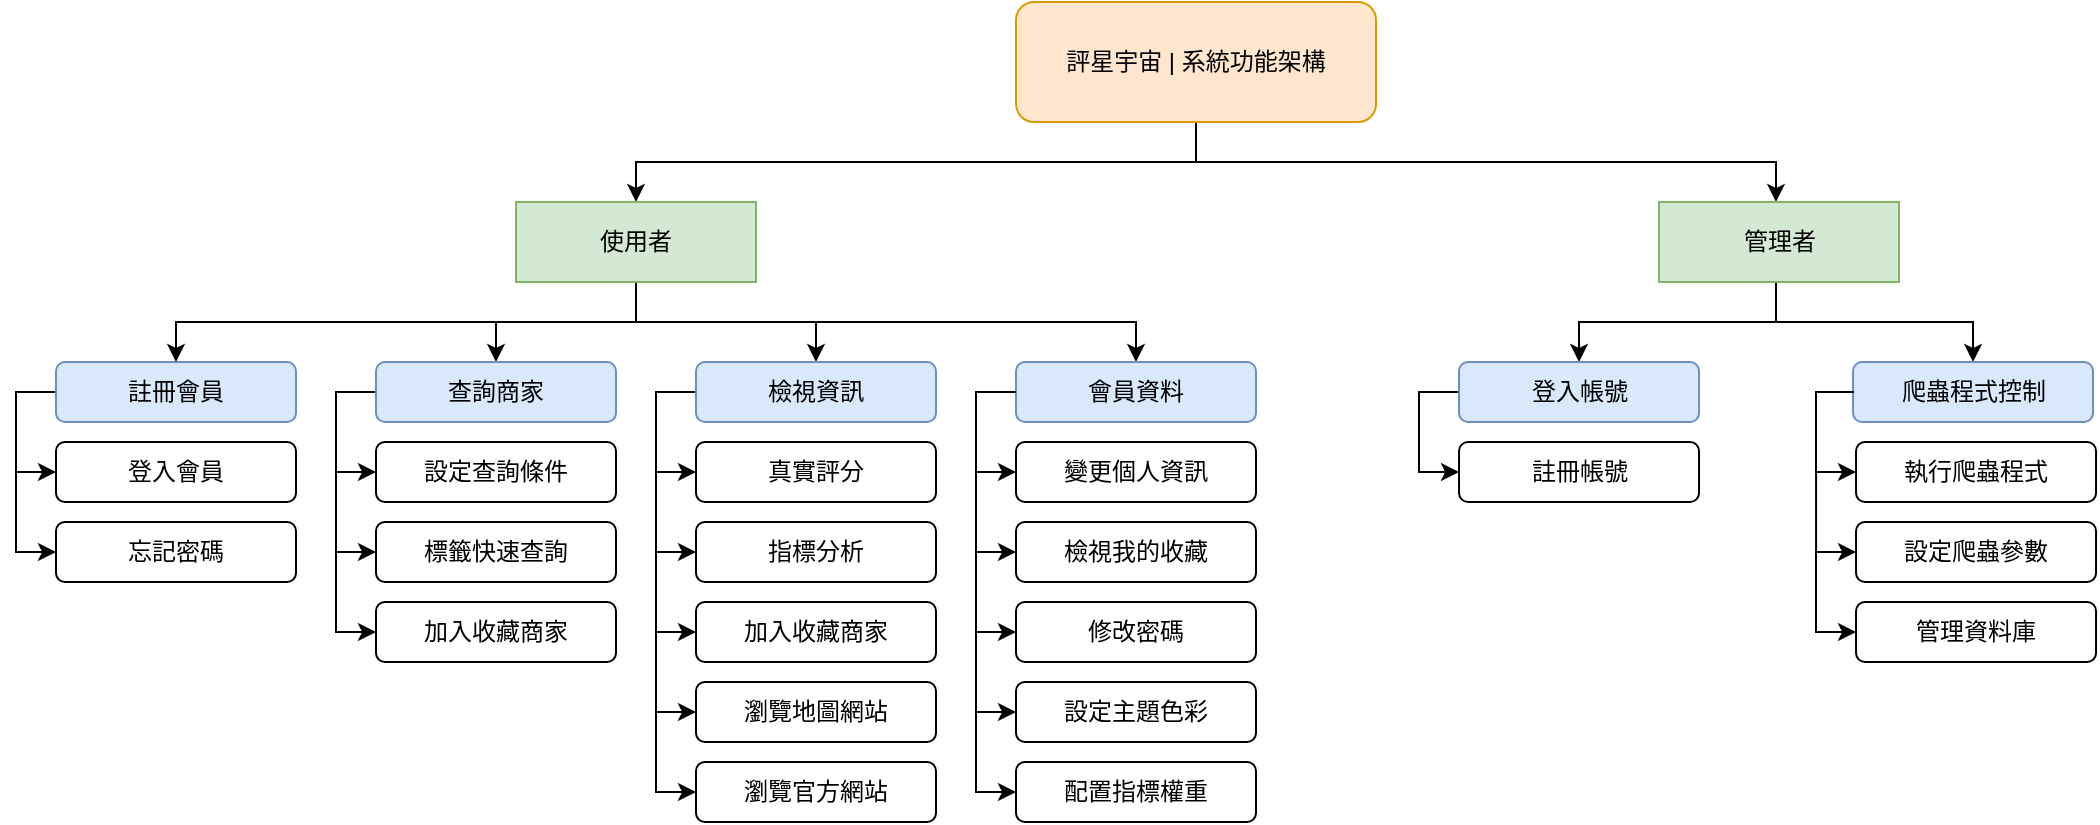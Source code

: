 <mxfile version="24.4.9" type="google">
  <diagram name="第1頁" id="6U5pYzNDQ16AY9t5sE_8">
    <mxGraphModel grid="1" page="1" gridSize="10" guides="1" tooltips="1" connect="1" arrows="1" fold="1" pageScale="1" pageWidth="827" pageHeight="1169" math="0" shadow="0">
      <root>
        <mxCell id="0" />
        <mxCell id="1" parent="0" />
        <mxCell id="lSQD9AD3FlSnUemkZoRY-17" style="edgeStyle=orthogonalEdgeStyle;rounded=0;orthogonalLoop=1;jettySize=auto;html=1;entryX=0.491;entryY=0;entryDx=0;entryDy=0;entryPerimeter=0;" edge="1" parent="1" source="lSQD9AD3FlSnUemkZoRY-1" target="lSQD9AD3FlSnUemkZoRY-15">
          <mxGeometry relative="1" as="geometry">
            <Array as="points">
              <mxPoint x="600" y="390" />
              <mxPoint x="890" y="390" />
              <mxPoint x="890" y="410" />
            </Array>
          </mxGeometry>
        </mxCell>
        <mxCell id="lSQD9AD3FlSnUemkZoRY-56" style="edgeStyle=orthogonalEdgeStyle;rounded=0;orthogonalLoop=1;jettySize=auto;html=1;entryX=0.5;entryY=0;entryDx=0;entryDy=0;" edge="1" parent="1" source="lSQD9AD3FlSnUemkZoRY-1" target="lSQD9AD3FlSnUemkZoRY-13">
          <mxGeometry relative="1" as="geometry">
            <Array as="points">
              <mxPoint x="600" y="390" />
              <mxPoint x="320" y="390" />
            </Array>
          </mxGeometry>
        </mxCell>
        <mxCell id="lSQD9AD3FlSnUemkZoRY-1" value="評星宇宙 | 系統功能架構" style="rounded=1;whiteSpace=wrap;html=1;fillColor=#ffe6cc;strokeColor=#d79b00;" vertex="1" parent="1">
          <mxGeometry x="510" y="310" width="180" height="60" as="geometry" />
        </mxCell>
        <mxCell id="lSQD9AD3FlSnUemkZoRY-21" style="edgeStyle=orthogonalEdgeStyle;rounded=0;orthogonalLoop=1;jettySize=auto;html=1;entryX=0;entryY=0.5;entryDx=0;entryDy=0;" edge="1" parent="1" source="lSQD9AD3FlSnUemkZoRY-4" target="lSQD9AD3FlSnUemkZoRY-9">
          <mxGeometry relative="1" as="geometry">
            <Array as="points">
              <mxPoint x="10" y="505" />
              <mxPoint x="10" y="545" />
            </Array>
          </mxGeometry>
        </mxCell>
        <mxCell id="lSQD9AD3FlSnUemkZoRY-4" value="註冊會員" style="rounded=1;whiteSpace=wrap;html=1;fillColor=#dae8fc;strokeColor=#6c8ebf;" vertex="1" parent="1">
          <mxGeometry x="30" y="490" width="120" height="30" as="geometry" />
        </mxCell>
        <mxCell id="lSQD9AD3FlSnUemkZoRY-23" style="edgeStyle=orthogonalEdgeStyle;rounded=0;orthogonalLoop=1;jettySize=auto;html=1;entryX=0;entryY=0.5;entryDx=0;entryDy=0;" edge="1" parent="1" source="lSQD9AD3FlSnUemkZoRY-9" target="lSQD9AD3FlSnUemkZoRY-22">
          <mxGeometry relative="1" as="geometry">
            <Array as="points">
              <mxPoint x="10" y="545" />
              <mxPoint x="10" y="585" />
            </Array>
          </mxGeometry>
        </mxCell>
        <mxCell id="lSQD9AD3FlSnUemkZoRY-9" value="登入會員" style="rounded=1;whiteSpace=wrap;html=1;" vertex="1" parent="1">
          <mxGeometry x="30" y="530" width="120" height="30" as="geometry" />
        </mxCell>
        <mxCell id="lSQD9AD3FlSnUemkZoRY-52" style="edgeStyle=orthogonalEdgeStyle;rounded=0;orthogonalLoop=1;jettySize=auto;html=1;entryX=0.5;entryY=0;entryDx=0;entryDy=0;" edge="1" parent="1" source="lSQD9AD3FlSnUemkZoRY-13" target="lSQD9AD3FlSnUemkZoRY-4">
          <mxGeometry relative="1" as="geometry">
            <Array as="points">
              <mxPoint x="320" y="470" />
              <mxPoint x="90" y="470" />
            </Array>
          </mxGeometry>
        </mxCell>
        <mxCell id="lSQD9AD3FlSnUemkZoRY-53" style="edgeStyle=orthogonalEdgeStyle;rounded=0;orthogonalLoop=1;jettySize=auto;html=1;" edge="1" parent="1" source="lSQD9AD3FlSnUemkZoRY-13" target="lSQD9AD3FlSnUemkZoRY-24">
          <mxGeometry relative="1" as="geometry" />
        </mxCell>
        <mxCell id="lSQD9AD3FlSnUemkZoRY-54" style="edgeStyle=orthogonalEdgeStyle;rounded=0;orthogonalLoop=1;jettySize=auto;html=1;entryX=0.5;entryY=0;entryDx=0;entryDy=0;" edge="1" parent="1" source="lSQD9AD3FlSnUemkZoRY-13" target="lSQD9AD3FlSnUemkZoRY-32">
          <mxGeometry relative="1" as="geometry">
            <Array as="points">
              <mxPoint x="320" y="470" />
              <mxPoint x="410" y="470" />
            </Array>
          </mxGeometry>
        </mxCell>
        <mxCell id="lSQD9AD3FlSnUemkZoRY-55" style="edgeStyle=orthogonalEdgeStyle;rounded=0;orthogonalLoop=1;jettySize=auto;html=1;entryX=0.5;entryY=0;entryDx=0;entryDy=0;" edge="1" parent="1" source="lSQD9AD3FlSnUemkZoRY-13" target="lSQD9AD3FlSnUemkZoRY-45">
          <mxGeometry relative="1" as="geometry">
            <Array as="points">
              <mxPoint x="320" y="470" />
              <mxPoint x="570" y="470" />
            </Array>
          </mxGeometry>
        </mxCell>
        <mxCell id="lSQD9AD3FlSnUemkZoRY-13" value="使用者" style="rounded=0;whiteSpace=wrap;html=1;fillColor=#d5e8d4;strokeColor=#82b366;" vertex="1" parent="1">
          <mxGeometry x="260" y="410" width="120" height="40" as="geometry" />
        </mxCell>
        <mxCell id="lSQD9AD3FlSnUemkZoRY-65" style="edgeStyle=orthogonalEdgeStyle;rounded=0;orthogonalLoop=1;jettySize=auto;html=1;entryX=0.5;entryY=0;entryDx=0;entryDy=0;" edge="1" parent="1" target="lSQD9AD3FlSnUemkZoRY-30">
          <mxGeometry relative="1" as="geometry">
            <Array as="points">
              <mxPoint x="890" y="450" />
              <mxPoint x="890" y="470" />
              <mxPoint x="792" y="470" />
            </Array>
            <mxPoint x="951.503" y="450" as="sourcePoint" />
          </mxGeometry>
        </mxCell>
        <mxCell id="lSQD9AD3FlSnUemkZoRY-66" style="edgeStyle=orthogonalEdgeStyle;rounded=0;orthogonalLoop=1;jettySize=auto;html=1;entryX=0.5;entryY=0;entryDx=0;entryDy=0;" edge="1" parent="1" target="lSQD9AD3FlSnUemkZoRY-57">
          <mxGeometry relative="1" as="geometry">
            <Array as="points">
              <mxPoint x="890" y="450" />
              <mxPoint x="890" y="470" />
              <mxPoint x="988" y="470" />
            </Array>
            <mxPoint x="831.503" y="450" as="sourcePoint" />
          </mxGeometry>
        </mxCell>
        <mxCell id="lSQD9AD3FlSnUemkZoRY-15" value="管理者" style="rounded=0;whiteSpace=wrap;html=1;fillColor=#d5e8d4;strokeColor=#82b366;" vertex="1" parent="1">
          <mxGeometry x="831.5" y="410" width="120" height="40" as="geometry" />
        </mxCell>
        <mxCell id="lSQD9AD3FlSnUemkZoRY-22" value="忘記密碼" style="rounded=1;whiteSpace=wrap;html=1;" vertex="1" parent="1">
          <mxGeometry x="30" y="570" width="120" height="30" as="geometry" />
        </mxCell>
        <mxCell id="lSQD9AD3FlSnUemkZoRY-26" style="edgeStyle=orthogonalEdgeStyle;rounded=0;orthogonalLoop=1;jettySize=auto;html=1;entryX=0;entryY=0.5;entryDx=0;entryDy=0;" edge="1" parent="1" source="lSQD9AD3FlSnUemkZoRY-24" target="lSQD9AD3FlSnUemkZoRY-25">
          <mxGeometry relative="1" as="geometry">
            <Array as="points">
              <mxPoint x="170" y="505" />
              <mxPoint x="170" y="545" />
            </Array>
          </mxGeometry>
        </mxCell>
        <mxCell id="lSQD9AD3FlSnUemkZoRY-24" value="查詢商家" style="rounded=1;whiteSpace=wrap;html=1;fillColor=#dae8fc;strokeColor=#6c8ebf;" vertex="1" parent="1">
          <mxGeometry x="190" y="490" width="120" height="30" as="geometry" />
        </mxCell>
        <mxCell id="lSQD9AD3FlSnUemkZoRY-28" style="edgeStyle=orthogonalEdgeStyle;rounded=0;orthogonalLoop=1;jettySize=auto;html=1;entryX=0;entryY=0.5;entryDx=0;entryDy=0;" edge="1" parent="1" source="lSQD9AD3FlSnUemkZoRY-25" target="lSQD9AD3FlSnUemkZoRY-27">
          <mxGeometry relative="1" as="geometry">
            <Array as="points">
              <mxPoint x="170" y="545" />
              <mxPoint x="170" y="585" />
            </Array>
          </mxGeometry>
        </mxCell>
        <mxCell id="lSQD9AD3FlSnUemkZoRY-25" value="設定查詢條件" style="rounded=1;whiteSpace=wrap;html=1;" vertex="1" parent="1">
          <mxGeometry x="190" y="530" width="120" height="30" as="geometry" />
        </mxCell>
        <mxCell id="lSQD9AD3FlSnUemkZoRY-41" style="edgeStyle=orthogonalEdgeStyle;rounded=0;orthogonalLoop=1;jettySize=auto;html=1;entryX=0;entryY=0.5;entryDx=0;entryDy=0;" edge="1" parent="1" source="lSQD9AD3FlSnUemkZoRY-27" target="lSQD9AD3FlSnUemkZoRY-40">
          <mxGeometry relative="1" as="geometry">
            <Array as="points">
              <mxPoint x="170" y="585" />
              <mxPoint x="170" y="625" />
            </Array>
          </mxGeometry>
        </mxCell>
        <mxCell id="lSQD9AD3FlSnUemkZoRY-27" value="標籤快速查詢" style="rounded=1;whiteSpace=wrap;html=1;" vertex="1" parent="1">
          <mxGeometry x="190" y="570" width="120" height="30" as="geometry" />
        </mxCell>
        <mxCell id="lSQD9AD3FlSnUemkZoRY-60" style="edgeStyle=orthogonalEdgeStyle;rounded=0;orthogonalLoop=1;jettySize=auto;html=1;entryX=0;entryY=0.5;entryDx=0;entryDy=0;" edge="1" parent="1" source="lSQD9AD3FlSnUemkZoRY-30" target="lSQD9AD3FlSnUemkZoRY-59">
          <mxGeometry relative="1" as="geometry">
            <Array as="points">
              <mxPoint x="711.52" y="505" />
              <mxPoint x="711.52" y="545" />
            </Array>
          </mxGeometry>
        </mxCell>
        <mxCell id="lSQD9AD3FlSnUemkZoRY-30" value="登入帳號" style="rounded=1;whiteSpace=wrap;html=1;fillColor=#dae8fc;strokeColor=#6c8ebf;" vertex="1" parent="1">
          <mxGeometry x="731.52" y="490" width="120" height="30" as="geometry" />
        </mxCell>
        <mxCell id="lSQD9AD3FlSnUemkZoRY-37" style="edgeStyle=orthogonalEdgeStyle;rounded=0;orthogonalLoop=1;jettySize=auto;html=1;entryX=0;entryY=0.5;entryDx=0;entryDy=0;" edge="1" parent="1" source="lSQD9AD3FlSnUemkZoRY-32" target="lSQD9AD3FlSnUemkZoRY-34">
          <mxGeometry relative="1" as="geometry">
            <Array as="points">
              <mxPoint x="330" y="505" />
              <mxPoint x="330" y="545" />
            </Array>
          </mxGeometry>
        </mxCell>
        <mxCell id="lSQD9AD3FlSnUemkZoRY-32" value="檢視資訊" style="rounded=1;whiteSpace=wrap;html=1;fillColor=#dae8fc;strokeColor=#6c8ebf;" vertex="1" parent="1">
          <mxGeometry x="350" y="490" width="120" height="30" as="geometry" />
        </mxCell>
        <mxCell id="lSQD9AD3FlSnUemkZoRY-38" style="edgeStyle=orthogonalEdgeStyle;rounded=0;orthogonalLoop=1;jettySize=auto;html=1;entryX=0;entryY=0.5;entryDx=0;entryDy=0;" edge="1" parent="1" source="lSQD9AD3FlSnUemkZoRY-34" target="lSQD9AD3FlSnUemkZoRY-35">
          <mxGeometry relative="1" as="geometry">
            <Array as="points">
              <mxPoint x="330" y="545" />
              <mxPoint x="330" y="585" />
            </Array>
          </mxGeometry>
        </mxCell>
        <mxCell id="lSQD9AD3FlSnUemkZoRY-34" value="真實評分" style="rounded=1;whiteSpace=wrap;html=1;" vertex="1" parent="1">
          <mxGeometry x="350" y="530" width="120" height="30" as="geometry" />
        </mxCell>
        <mxCell id="lSQD9AD3FlSnUemkZoRY-43" style="edgeStyle=orthogonalEdgeStyle;rounded=0;orthogonalLoop=1;jettySize=auto;html=1;entryX=0;entryY=0.5;entryDx=0;entryDy=0;" edge="1" parent="1" source="lSQD9AD3FlSnUemkZoRY-35" target="lSQD9AD3FlSnUemkZoRY-42">
          <mxGeometry relative="1" as="geometry">
            <Array as="points">
              <mxPoint x="330" y="585" />
              <mxPoint x="330" y="625" />
            </Array>
          </mxGeometry>
        </mxCell>
        <mxCell id="lSQD9AD3FlSnUemkZoRY-35" value="指標分析" style="rounded=1;whiteSpace=wrap;html=1;" vertex="1" parent="1">
          <mxGeometry x="350" y="570" width="120" height="30" as="geometry" />
        </mxCell>
        <mxCell id="lSQD9AD3FlSnUemkZoRY-40" value="加入收藏商家" style="rounded=1;whiteSpace=wrap;html=1;" vertex="1" parent="1">
          <mxGeometry x="190" y="610" width="120" height="30" as="geometry" />
        </mxCell>
        <mxCell id="o7dO2mNKMJeD6IiWHsZo-3" style="edgeStyle=orthogonalEdgeStyle;rounded=0;orthogonalLoop=1;jettySize=auto;html=1;entryX=0;entryY=0.5;entryDx=0;entryDy=0;" edge="1" parent="1" source="lSQD9AD3FlSnUemkZoRY-42" target="o7dO2mNKMJeD6IiWHsZo-1">
          <mxGeometry relative="1" as="geometry">
            <Array as="points">
              <mxPoint x="330" y="625" />
              <mxPoint x="330" y="665" />
            </Array>
          </mxGeometry>
        </mxCell>
        <mxCell id="lSQD9AD3FlSnUemkZoRY-42" value="加入收藏商家" style="rounded=1;whiteSpace=wrap;html=1;" vertex="1" parent="1">
          <mxGeometry x="350" y="610" width="120" height="30" as="geometry" />
        </mxCell>
        <mxCell id="lSQD9AD3FlSnUemkZoRY-49" style="edgeStyle=orthogonalEdgeStyle;rounded=0;orthogonalLoop=1;jettySize=auto;html=1;entryX=0;entryY=0.5;entryDx=0;entryDy=0;" edge="1" parent="1" source="lSQD9AD3FlSnUemkZoRY-45" target="lSQD9AD3FlSnUemkZoRY-46">
          <mxGeometry relative="1" as="geometry">
            <Array as="points">
              <mxPoint x="490" y="505" />
              <mxPoint x="490" y="545" />
            </Array>
          </mxGeometry>
        </mxCell>
        <mxCell id="zx-XlIoozJXuCmhcmZmu-12" style="edgeStyle=orthogonalEdgeStyle;rounded=0;orthogonalLoop=1;jettySize=auto;html=1;entryX=0;entryY=0.5;entryDx=0;entryDy=0;" edge="1" parent="1" source="lSQD9AD3FlSnUemkZoRY-45" target="zx-XlIoozJXuCmhcmZmu-2">
          <mxGeometry relative="1" as="geometry">
            <Array as="points">
              <mxPoint x="490" y="505" />
              <mxPoint x="490" y="665" />
            </Array>
          </mxGeometry>
        </mxCell>
        <mxCell id="lSQD9AD3FlSnUemkZoRY-45" value="會員資料" style="rounded=1;whiteSpace=wrap;html=1;fillColor=#dae8fc;strokeColor=#6c8ebf;" vertex="1" parent="1">
          <mxGeometry x="510" y="490" width="120" height="30" as="geometry" />
        </mxCell>
        <mxCell id="lSQD9AD3FlSnUemkZoRY-50" style="edgeStyle=orthogonalEdgeStyle;rounded=0;orthogonalLoop=1;jettySize=auto;html=1;entryX=0;entryY=0.5;entryDx=0;entryDy=0;" edge="1" parent="1" source="lSQD9AD3FlSnUemkZoRY-46" target="lSQD9AD3FlSnUemkZoRY-47">
          <mxGeometry relative="1" as="geometry">
            <Array as="points">
              <mxPoint x="490" y="545" />
              <mxPoint x="490" y="585" />
            </Array>
          </mxGeometry>
        </mxCell>
        <mxCell id="lSQD9AD3FlSnUemkZoRY-46" value="變更個人資訊" style="rounded=1;whiteSpace=wrap;html=1;" vertex="1" parent="1">
          <mxGeometry x="510" y="530" width="120" height="30" as="geometry" />
        </mxCell>
        <mxCell id="lSQD9AD3FlSnUemkZoRY-51" style="edgeStyle=orthogonalEdgeStyle;rounded=0;orthogonalLoop=1;jettySize=auto;html=1;entryX=0;entryY=0.5;entryDx=0;entryDy=0;" edge="1" parent="1" source="lSQD9AD3FlSnUemkZoRY-47" target="lSQD9AD3FlSnUemkZoRY-48">
          <mxGeometry relative="1" as="geometry">
            <Array as="points">
              <mxPoint x="490" y="585" />
              <mxPoint x="490" y="625" />
            </Array>
          </mxGeometry>
        </mxCell>
        <mxCell id="lSQD9AD3FlSnUemkZoRY-47" value="檢視我的收藏" style="rounded=1;whiteSpace=wrap;html=1;" vertex="1" parent="1">
          <mxGeometry x="510" y="570" width="120" height="30" as="geometry" />
        </mxCell>
        <mxCell id="lSQD9AD3FlSnUemkZoRY-48" value="修改密碼" style="rounded=1;whiteSpace=wrap;html=1;" vertex="1" parent="1">
          <mxGeometry x="510" y="610" width="120" height="30" as="geometry" />
        </mxCell>
        <mxCell id="lSQD9AD3FlSnUemkZoRY-57" value="爬蟲程式控制" style="rounded=1;whiteSpace=wrap;html=1;fillColor=#dae8fc;strokeColor=#6c8ebf;" vertex="1" parent="1">
          <mxGeometry x="928.52" y="490" width="120" height="30" as="geometry" />
        </mxCell>
        <mxCell id="lSQD9AD3FlSnUemkZoRY-59" value="註冊帳號" style="rounded=1;whiteSpace=wrap;html=1;" vertex="1" parent="1">
          <mxGeometry x="731.52" y="530" width="120" height="30" as="geometry" />
        </mxCell>
        <mxCell id="lSQD9AD3FlSnUemkZoRY-73" value="執行爬蟲程式" style="rounded=1;whiteSpace=wrap;html=1;" vertex="1" parent="1">
          <mxGeometry x="930.02" y="530" width="120" height="30" as="geometry" />
        </mxCell>
        <mxCell id="lSQD9AD3FlSnUemkZoRY-79" style="edgeStyle=orthogonalEdgeStyle;rounded=0;orthogonalLoop=1;jettySize=auto;html=1;entryX=0;entryY=0.5;entryDx=0;entryDy=0;" edge="1" parent="1" source="lSQD9AD3FlSnUemkZoRY-75" target="lSQD9AD3FlSnUemkZoRY-77">
          <mxGeometry relative="1" as="geometry">
            <Array as="points">
              <mxPoint x="910.02" y="585" />
              <mxPoint x="910.02" y="625" />
            </Array>
          </mxGeometry>
        </mxCell>
        <mxCell id="lSQD9AD3FlSnUemkZoRY-75" value="設定爬蟲參數" style="rounded=1;whiteSpace=wrap;html=1;" vertex="1" parent="1">
          <mxGeometry x="930.02" y="570" width="120" height="30" as="geometry" />
        </mxCell>
        <mxCell id="lSQD9AD3FlSnUemkZoRY-77" value="管理資料庫" style="rounded=1;whiteSpace=wrap;html=1;" vertex="1" parent="1">
          <mxGeometry x="930.02" y="610" width="120" height="30" as="geometry" />
        </mxCell>
        <mxCell id="o7dO2mNKMJeD6IiWHsZo-4" style="edgeStyle=orthogonalEdgeStyle;rounded=0;orthogonalLoop=1;jettySize=auto;html=1;entryX=0;entryY=0.5;entryDx=0;entryDy=0;" edge="1" parent="1" source="o7dO2mNKMJeD6IiWHsZo-1" target="o7dO2mNKMJeD6IiWHsZo-2">
          <mxGeometry relative="1" as="geometry">
            <Array as="points">
              <mxPoint x="330" y="665" />
              <mxPoint x="330" y="705" />
            </Array>
          </mxGeometry>
        </mxCell>
        <mxCell id="o7dO2mNKMJeD6IiWHsZo-1" value="瀏覽地圖網站" style="rounded=1;whiteSpace=wrap;html=1;" vertex="1" parent="1">
          <mxGeometry x="350" y="650" width="120" height="30" as="geometry" />
        </mxCell>
        <mxCell id="o7dO2mNKMJeD6IiWHsZo-2" value="瀏覽官方網站" style="rounded=1;whiteSpace=wrap;html=1;" vertex="1" parent="1">
          <mxGeometry x="350" y="690" width="120" height="30" as="geometry" />
        </mxCell>
        <mxCell id="zx-XlIoozJXuCmhcmZmu-2" value="設定主題色彩" style="rounded=1;whiteSpace=wrap;html=1;" vertex="1" parent="1">
          <mxGeometry x="510" y="650" width="120" height="30" as="geometry" />
        </mxCell>
        <mxCell id="zx-XlIoozJXuCmhcmZmu-9" value="配置指標權重" style="rounded=1;whiteSpace=wrap;html=1;" vertex="1" parent="1">
          <mxGeometry x="510" y="690" width="120" height="30" as="geometry" />
        </mxCell>
        <mxCell id="zx-XlIoozJXuCmhcmZmu-13" style="edgeStyle=orthogonalEdgeStyle;rounded=0;orthogonalLoop=1;jettySize=auto;html=1;entryX=0;entryY=0.5;entryDx=0;entryDy=0;" edge="1" parent="1" source="lSQD9AD3FlSnUemkZoRY-45" target="zx-XlIoozJXuCmhcmZmu-9">
          <mxGeometry relative="1" as="geometry">
            <Array as="points">
              <mxPoint x="490" y="505" />
              <mxPoint x="490" y="705" />
            </Array>
          </mxGeometry>
        </mxCell>
        <mxCell id="Cq8auEzTTvUEUTr-IhCq-3" style="edgeStyle=orthogonalEdgeStyle;rounded=0;orthogonalLoop=1;jettySize=auto;html=1;entryX=0;entryY=0.5;entryDx=0;entryDy=0;" edge="1" parent="1">
          <mxGeometry relative="1" as="geometry">
            <Array as="points">
              <mxPoint x="910.04" y="545" />
              <mxPoint x="910.04" y="585" />
            </Array>
            <mxPoint x="930.02" y="545" as="sourcePoint" />
            <mxPoint x="930.02" y="585" as="targetPoint" />
          </mxGeometry>
        </mxCell>
        <mxCell id="Cq8auEzTTvUEUTr-IhCq-6" style="edgeStyle=orthogonalEdgeStyle;rounded=0;orthogonalLoop=1;jettySize=auto;html=1;" edge="1" parent="1">
          <mxGeometry relative="1" as="geometry">
            <Array as="points">
              <mxPoint x="910" y="505" />
              <mxPoint x="910" y="545" />
              <mxPoint x="930" y="545" />
            </Array>
            <mxPoint x="929.02" y="505" as="sourcePoint" />
            <mxPoint x="930" y="545" as="targetPoint" />
          </mxGeometry>
        </mxCell>
      </root>
    </mxGraphModel>
  </diagram>
</mxfile>
